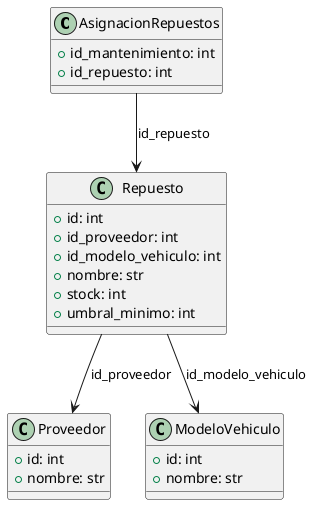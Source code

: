 @startuml
class AsignacionRepuestos {
    +id_mantenimiento: int
    +id_repuesto: int
}

class Repuesto {
    +id: int
    +id_proveedor: int
    +id_modelo_vehiculo: int
    +nombre: str
    +stock: int
    +umbral_minimo: int
}

class Proveedor {
    +id: int
    +nombre: str
}

class ModeloVehiculo {
    +id: int
    +nombre: str
}

AsignacionRepuestos --> Repuesto : id_repuesto
Repuesto --> Proveedor : id_proveedor
Repuesto --> ModeloVehiculo : id_modelo_vehiculo
@enduml